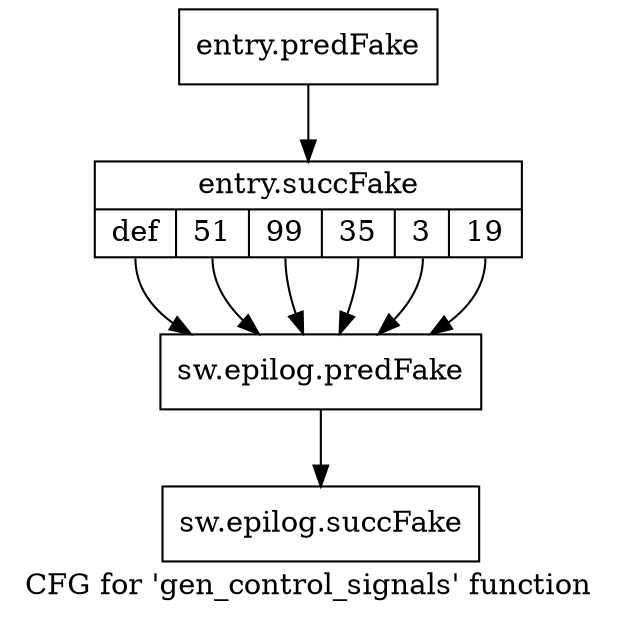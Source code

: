 digraph "CFG for 'gen_control_signals' function" {
	label="CFG for 'gen_control_signals' function";

	Node0x5867a00 [shape=record,filename="",linenumber="",label="{entry.predFake}"];
	Node0x5867a00 -> Node0x58de600[ callList="" memoryops="" filename="../../../../../src/cpp_files/libcpu.cpp" execusionnum="0"];
	Node0x58de600 [shape=record,filename="../../../../../src/cpp_files/libcpu.cpp",linenumber="49",label="{entry.succFake|{<s0>def|<s1>51|<s2>99|<s3>35|<s4>3|<s5>19}}"];
	Node0x58de600:s0 -> Node0x5867c30[ callList="" memoryops="" filename="../../../../../src/cpp_files/libcpu.cpp" execusionnum="0"];
	Node0x58de600:s1 -> Node0x5867c30[ callList="" memoryops="" filename="../../../../../src/cpp_files/libcpu.cpp" execusionnum="0"];
	Node0x58de600:s2 -> Node0x5867c30[ callList="" memoryops="" filename="../../../../../src/cpp_files/libcpu.cpp" execusionnum="0"];
	Node0x58de600:s3 -> Node0x5867c30[ callList="" memoryops="" filename="../../../../../src/cpp_files/libcpu.cpp" execusionnum="0"];
	Node0x58de600:s4 -> Node0x5867c30[ callList="" memoryops="" filename="../../../../../src/cpp_files/libcpu.cpp" execusionnum="0"];
	Node0x58de600:s5 -> Node0x5867c30[ callList="" memoryops="" filename="../../../../../src/cpp_files/libcpu.cpp" execusionnum="0"];
	Node0x5867c30 [shape=record,filename="../../../../../src/cpp_files/libcpu.cpp",linenumber="100",label="{sw.epilog.predFake}"];
	Node0x5867c30 -> Node0x58de760[ callList="_ZL17check_branch_typeP4Archh:100" memoryops="" filename="../../../../../src/cpp_files/libcpu.cpp" execusionnum="0"];
	Node0x58de760 [shape=record,filename="../../../../../src/cpp_files/libcpu.cpp",linenumber="101",label="{sw.epilog.succFake}"];
}

